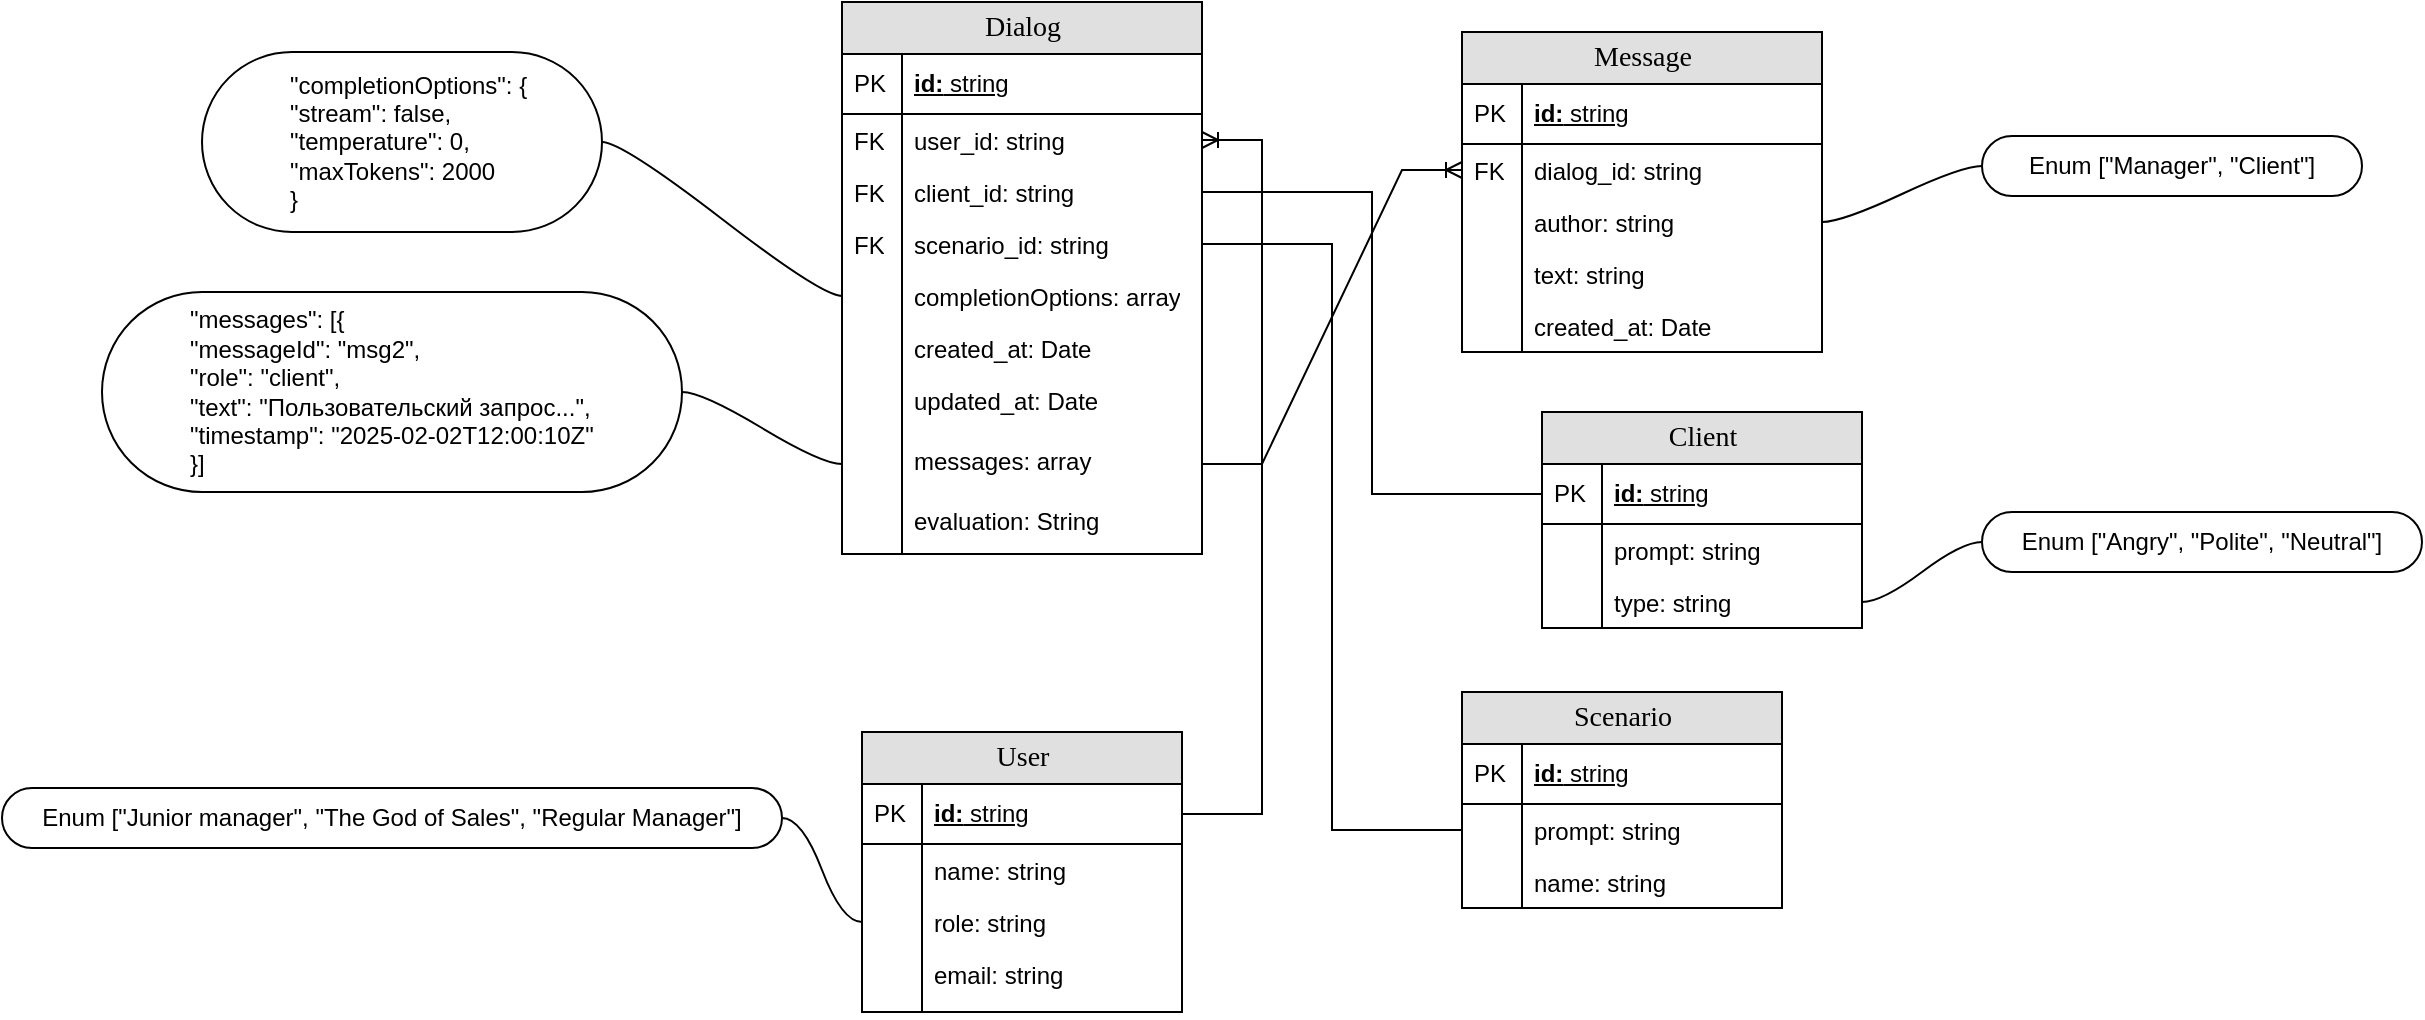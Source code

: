 <mxfile version="26.0.7">
  <diagram name="Page-1" id="e56a1550-8fbb-45ad-956c-1786394a9013">
    <mxGraphModel dx="2534" dy="836" grid="1" gridSize="10" guides="1" tooltips="1" connect="1" arrows="1" fold="1" page="1" pageScale="1" pageWidth="1100" pageHeight="850" background="none" math="0" shadow="0">
      <root>
        <mxCell id="0" />
        <mxCell id="1" parent="0" />
        <mxCell id="2e49270ec7c68f3f-80" value="Dialog" style="swimlane;html=1;fontStyle=0;childLayout=stackLayout;horizontal=1;startSize=26;fillColor=#e0e0e0;horizontalStack=0;resizeParent=1;resizeLast=0;collapsible=1;marginBottom=0;swimlaneFillColor=#ffffff;align=center;rounded=0;shadow=0;comic=0;labelBackgroundColor=none;strokeWidth=1;fontFamily=Verdana;fontSize=14" parent="1" vertex="1">
          <mxGeometry x="30" y="35" width="180" height="276" as="geometry" />
        </mxCell>
        <mxCell id="2e49270ec7c68f3f-81" value="id:&lt;span style=&quot;font-weight: normal;&quot;&gt; string&lt;/span&gt;" style="shape=partialRectangle;top=0;left=0;right=0;bottom=1;html=1;align=left;verticalAlign=middle;fillColor=none;spacingLeft=34;spacingRight=4;whiteSpace=wrap;overflow=hidden;rotatable=0;points=[[0,0.5],[1,0.5]];portConstraint=eastwest;dropTarget=0;fontStyle=5;" parent="2e49270ec7c68f3f-80" vertex="1">
          <mxGeometry y="26" width="180" height="30" as="geometry" />
        </mxCell>
        <mxCell id="2e49270ec7c68f3f-82" value="PK" style="shape=partialRectangle;top=0;left=0;bottom=0;html=1;fillColor=none;align=left;verticalAlign=middle;spacingLeft=4;spacingRight=4;whiteSpace=wrap;overflow=hidden;rotatable=0;points=[];portConstraint=eastwest;part=1;" parent="2e49270ec7c68f3f-81" vertex="1" connectable="0">
          <mxGeometry width="30" height="30" as="geometry" />
        </mxCell>
        <mxCell id="2e49270ec7c68f3f-83" value="user_id: string" style="shape=partialRectangle;top=0;left=0;right=0;bottom=0;html=1;align=left;verticalAlign=top;fillColor=none;spacingLeft=34;spacingRight=4;whiteSpace=wrap;overflow=hidden;rotatable=0;points=[[0,0.5],[1,0.5]];portConstraint=eastwest;dropTarget=0;" parent="2e49270ec7c68f3f-80" vertex="1">
          <mxGeometry y="56" width="180" height="26" as="geometry" />
        </mxCell>
        <mxCell id="2e49270ec7c68f3f-84" value="FK" style="shape=partialRectangle;top=0;left=0;bottom=0;html=1;fillColor=none;align=left;verticalAlign=top;spacingLeft=4;spacingRight=4;whiteSpace=wrap;overflow=hidden;rotatable=0;points=[];portConstraint=eastwest;part=1;" parent="2e49270ec7c68f3f-83" vertex="1" connectable="0">
          <mxGeometry width="30" height="26" as="geometry" />
        </mxCell>
        <mxCell id="2e49270ec7c68f3f-85" value="client_id: string" style="shape=partialRectangle;top=0;left=0;right=0;bottom=0;html=1;align=left;verticalAlign=top;fillColor=none;spacingLeft=34;spacingRight=4;whiteSpace=wrap;overflow=hidden;rotatable=0;points=[[0,0.5],[1,0.5]];portConstraint=eastwest;dropTarget=0;" parent="2e49270ec7c68f3f-80" vertex="1">
          <mxGeometry y="82" width="180" height="26" as="geometry" />
        </mxCell>
        <mxCell id="2e49270ec7c68f3f-86" value="FK" style="shape=partialRectangle;top=0;left=0;bottom=0;html=1;fillColor=none;align=left;verticalAlign=top;spacingLeft=4;spacingRight=4;whiteSpace=wrap;overflow=hidden;rotatable=0;points=[];portConstraint=eastwest;part=1;" parent="2e49270ec7c68f3f-85" vertex="1" connectable="0">
          <mxGeometry width="30" height="26" as="geometry" />
        </mxCell>
        <mxCell id="ewxO8KiPpJNYV9u1um5p-19" value="scenario_id: string" style="shape=partialRectangle;top=0;left=0;right=0;bottom=0;html=1;align=left;verticalAlign=top;fillColor=none;spacingLeft=34;spacingRight=4;whiteSpace=wrap;overflow=hidden;rotatable=0;points=[[0,0.5],[1,0.5]];portConstraint=eastwest;dropTarget=0;" vertex="1" parent="2e49270ec7c68f3f-80">
          <mxGeometry y="108" width="180" height="26" as="geometry" />
        </mxCell>
        <mxCell id="ewxO8KiPpJNYV9u1um5p-20" value="FK" style="shape=partialRectangle;top=0;left=0;bottom=0;html=1;fillColor=none;align=left;verticalAlign=top;spacingLeft=4;spacingRight=4;whiteSpace=wrap;overflow=hidden;rotatable=0;points=[];portConstraint=eastwest;part=1;" vertex="1" connectable="0" parent="ewxO8KiPpJNYV9u1um5p-19">
          <mxGeometry width="30" height="26" as="geometry" />
        </mxCell>
        <mxCell id="2e49270ec7c68f3f-87" value="completionOptions: array" style="shape=partialRectangle;top=0;left=0;right=0;bottom=0;html=1;align=left;verticalAlign=top;fillColor=none;spacingLeft=34;spacingRight=4;whiteSpace=wrap;overflow=hidden;rotatable=0;points=[[0,0.5],[1,0.5]];portConstraint=eastwest;dropTarget=0;" parent="2e49270ec7c68f3f-80" vertex="1">
          <mxGeometry y="134" width="180" height="26" as="geometry" />
        </mxCell>
        <mxCell id="2e49270ec7c68f3f-88" value="" style="shape=partialRectangle;top=0;left=0;bottom=0;html=1;fillColor=none;align=left;verticalAlign=top;spacingLeft=4;spacingRight=4;whiteSpace=wrap;overflow=hidden;rotatable=0;points=[];portConstraint=eastwest;part=1;" parent="2e49270ec7c68f3f-87" vertex="1" connectable="0">
          <mxGeometry width="30" height="26" as="geometry" />
        </mxCell>
        <mxCell id="e215ys3Rsmdvh917_Yf4-1" value="created_at: Date" style="shape=partialRectangle;top=0;left=0;right=0;bottom=0;html=1;align=left;verticalAlign=top;fillColor=none;spacingLeft=34;spacingRight=4;whiteSpace=wrap;overflow=hidden;rotatable=0;points=[[0,0.5],[1,0.5]];portConstraint=eastwest;dropTarget=0;" parent="2e49270ec7c68f3f-80" vertex="1">
          <mxGeometry y="160" width="180" height="26" as="geometry" />
        </mxCell>
        <mxCell id="e215ys3Rsmdvh917_Yf4-2" value="" style="shape=partialRectangle;top=0;left=0;bottom=0;html=1;fillColor=none;align=left;verticalAlign=top;spacingLeft=4;spacingRight=4;whiteSpace=wrap;overflow=hidden;rotatable=0;points=[];portConstraint=eastwest;part=1;" parent="e215ys3Rsmdvh917_Yf4-1" vertex="1" connectable="0">
          <mxGeometry width="30" height="26" as="geometry" />
        </mxCell>
        <mxCell id="e215ys3Rsmdvh917_Yf4-3" value="updated_at: Date" style="shape=partialRectangle;top=0;left=0;right=0;bottom=0;html=1;align=left;verticalAlign=top;fillColor=none;spacingLeft=34;spacingRight=4;whiteSpace=wrap;overflow=hidden;rotatable=0;points=[[0,0.5],[1,0.5]];portConstraint=eastwest;dropTarget=0;" parent="2e49270ec7c68f3f-80" vertex="1">
          <mxGeometry y="186" width="180" height="30" as="geometry" />
        </mxCell>
        <mxCell id="e215ys3Rsmdvh917_Yf4-4" value="" style="shape=partialRectangle;top=0;left=0;bottom=0;html=1;fillColor=none;align=left;verticalAlign=top;spacingLeft=4;spacingRight=4;whiteSpace=wrap;overflow=hidden;rotatable=0;points=[];portConstraint=eastwest;part=1;" parent="e215ys3Rsmdvh917_Yf4-3" vertex="1" connectable="0">
          <mxGeometry width="30" height="30.0" as="geometry" />
        </mxCell>
        <mxCell id="e215ys3Rsmdvh917_Yf4-36" value="messages: array" style="shape=partialRectangle;top=0;left=0;right=0;bottom=0;html=1;align=left;verticalAlign=top;fillColor=none;spacingLeft=34;spacingRight=4;whiteSpace=wrap;overflow=hidden;rotatable=0;points=[[0,0.5],[1,0.5]];portConstraint=eastwest;dropTarget=0;" parent="2e49270ec7c68f3f-80" vertex="1">
          <mxGeometry y="216" width="180" height="30" as="geometry" />
        </mxCell>
        <mxCell id="e215ys3Rsmdvh917_Yf4-37" value="" style="shape=partialRectangle;top=0;left=0;bottom=0;html=1;fillColor=none;align=left;verticalAlign=top;spacingLeft=4;spacingRight=4;whiteSpace=wrap;overflow=hidden;rotatable=0;points=[];portConstraint=eastwest;part=1;" parent="e215ys3Rsmdvh917_Yf4-36" vertex="1" connectable="0">
          <mxGeometry width="30" height="30.0" as="geometry" />
        </mxCell>
        <mxCell id="vyDJ_OZaHiIk2_WvVpll-1" value="evaluation: String" style="shape=partialRectangle;top=0;left=0;right=0;bottom=0;html=1;align=left;verticalAlign=top;fillColor=none;spacingLeft=34;spacingRight=4;whiteSpace=wrap;overflow=hidden;rotatable=0;points=[[0,0.5],[1,0.5]];portConstraint=eastwest;dropTarget=0;" parent="2e49270ec7c68f3f-80" vertex="1">
          <mxGeometry y="246" width="180" height="30" as="geometry" />
        </mxCell>
        <mxCell id="vyDJ_OZaHiIk2_WvVpll-2" value="" style="shape=partialRectangle;top=0;left=0;bottom=0;html=1;fillColor=none;align=left;verticalAlign=top;spacingLeft=4;spacingRight=4;whiteSpace=wrap;overflow=hidden;rotatable=0;points=[];portConstraint=eastwest;part=1;" parent="vyDJ_OZaHiIk2_WvVpll-1" vertex="1" connectable="0">
          <mxGeometry width="30" height="30.0" as="geometry" />
        </mxCell>
        <mxCell id="e215ys3Rsmdvh917_Yf4-5" value="Message" style="swimlane;html=1;fontStyle=0;childLayout=stackLayout;horizontal=1;startSize=26;fillColor=#e0e0e0;horizontalStack=0;resizeParent=1;resizeLast=0;collapsible=1;marginBottom=0;swimlaneFillColor=#ffffff;align=center;rounded=0;shadow=0;comic=0;labelBackgroundColor=none;strokeWidth=1;fontFamily=Verdana;fontSize=14" parent="1" vertex="1">
          <mxGeometry x="340" y="50" width="180" height="160" as="geometry" />
        </mxCell>
        <mxCell id="e215ys3Rsmdvh917_Yf4-6" value="id:&lt;span style=&quot;font-weight: normal;&quot;&gt; string&lt;/span&gt;" style="shape=partialRectangle;top=0;left=0;right=0;bottom=1;html=1;align=left;verticalAlign=middle;fillColor=none;spacingLeft=34;spacingRight=4;whiteSpace=wrap;overflow=hidden;rotatable=0;points=[[0,0.5],[1,0.5]];portConstraint=eastwest;dropTarget=0;fontStyle=5;" parent="e215ys3Rsmdvh917_Yf4-5" vertex="1">
          <mxGeometry y="26" width="180" height="30" as="geometry" />
        </mxCell>
        <mxCell id="e215ys3Rsmdvh917_Yf4-7" value="PK" style="shape=partialRectangle;top=0;left=0;bottom=0;html=1;fillColor=none;align=left;verticalAlign=middle;spacingLeft=4;spacingRight=4;whiteSpace=wrap;overflow=hidden;rotatable=0;points=[];portConstraint=eastwest;part=1;" parent="e215ys3Rsmdvh917_Yf4-6" vertex="1" connectable="0">
          <mxGeometry width="30" height="30" as="geometry" />
        </mxCell>
        <mxCell id="e215ys3Rsmdvh917_Yf4-8" value="dialog_id: string" style="shape=partialRectangle;top=0;left=0;right=0;bottom=0;html=1;align=left;verticalAlign=top;fillColor=none;spacingLeft=34;spacingRight=4;whiteSpace=wrap;overflow=hidden;rotatable=0;points=[[0,0.5],[1,0.5]];portConstraint=eastwest;dropTarget=0;" parent="e215ys3Rsmdvh917_Yf4-5" vertex="1">
          <mxGeometry y="56" width="180" height="26" as="geometry" />
        </mxCell>
        <mxCell id="e215ys3Rsmdvh917_Yf4-9" value="FK" style="shape=partialRectangle;top=0;left=0;bottom=0;html=1;fillColor=none;align=left;verticalAlign=top;spacingLeft=4;spacingRight=4;whiteSpace=wrap;overflow=hidden;rotatable=0;points=[];portConstraint=eastwest;part=1;" parent="e215ys3Rsmdvh917_Yf4-8" vertex="1" connectable="0">
          <mxGeometry width="30" height="26" as="geometry" />
        </mxCell>
        <mxCell id="e215ys3Rsmdvh917_Yf4-10" value="author: string" style="shape=partialRectangle;top=0;left=0;right=0;bottom=0;html=1;align=left;verticalAlign=top;fillColor=none;spacingLeft=34;spacingRight=4;whiteSpace=wrap;overflow=hidden;rotatable=0;points=[[0,0.5],[1,0.5]];portConstraint=eastwest;dropTarget=0;" parent="e215ys3Rsmdvh917_Yf4-5" vertex="1">
          <mxGeometry y="82" width="180" height="26" as="geometry" />
        </mxCell>
        <mxCell id="e215ys3Rsmdvh917_Yf4-11" value="" style="shape=partialRectangle;top=0;left=0;bottom=0;html=1;fillColor=none;align=left;verticalAlign=top;spacingLeft=4;spacingRight=4;whiteSpace=wrap;overflow=hidden;rotatable=0;points=[];portConstraint=eastwest;part=1;" parent="e215ys3Rsmdvh917_Yf4-10" vertex="1" connectable="0">
          <mxGeometry width="30" height="26" as="geometry" />
        </mxCell>
        <mxCell id="e215ys3Rsmdvh917_Yf4-12" value="text: string" style="shape=partialRectangle;top=0;left=0;right=0;bottom=0;html=1;align=left;verticalAlign=top;fillColor=none;spacingLeft=34;spacingRight=4;whiteSpace=wrap;overflow=hidden;rotatable=0;points=[[0,0.5],[1,0.5]];portConstraint=eastwest;dropTarget=0;" parent="e215ys3Rsmdvh917_Yf4-5" vertex="1">
          <mxGeometry y="108" width="180" height="26" as="geometry" />
        </mxCell>
        <mxCell id="e215ys3Rsmdvh917_Yf4-13" value="" style="shape=partialRectangle;top=0;left=0;bottom=0;html=1;fillColor=none;align=left;verticalAlign=top;spacingLeft=4;spacingRight=4;whiteSpace=wrap;overflow=hidden;rotatable=0;points=[];portConstraint=eastwest;part=1;" parent="e215ys3Rsmdvh917_Yf4-12" vertex="1" connectable="0">
          <mxGeometry width="30" height="26" as="geometry" />
        </mxCell>
        <mxCell id="e215ys3Rsmdvh917_Yf4-14" value="created_at: Date" style="shape=partialRectangle;top=0;left=0;right=0;bottom=0;html=1;align=left;verticalAlign=top;fillColor=none;spacingLeft=34;spacingRight=4;whiteSpace=wrap;overflow=hidden;rotatable=0;points=[[0,0.5],[1,0.5]];portConstraint=eastwest;dropTarget=0;" parent="e215ys3Rsmdvh917_Yf4-5" vertex="1">
          <mxGeometry y="134" width="180" height="26" as="geometry" />
        </mxCell>
        <mxCell id="e215ys3Rsmdvh917_Yf4-15" value="" style="shape=partialRectangle;top=0;left=0;bottom=0;html=1;fillColor=none;align=left;verticalAlign=top;spacingLeft=4;spacingRight=4;whiteSpace=wrap;overflow=hidden;rotatable=0;points=[];portConstraint=eastwest;part=1;" parent="e215ys3Rsmdvh917_Yf4-14" vertex="1" connectable="0">
          <mxGeometry width="30" height="26" as="geometry" />
        </mxCell>
        <mxCell id="e215ys3Rsmdvh917_Yf4-18" value="" style="edgeStyle=entityRelationEdgeStyle;fontSize=12;html=1;endArrow=ERoneToMany;rounded=0;" parent="1" source="e215ys3Rsmdvh917_Yf4-36" target="e215ys3Rsmdvh917_Yf4-8" edge="1">
          <mxGeometry width="100" height="100" relative="1" as="geometry">
            <mxPoint x="170" y="240" as="sourcePoint" />
            <mxPoint x="270" y="140" as="targetPoint" />
          </mxGeometry>
        </mxCell>
        <mxCell id="e215ys3Rsmdvh917_Yf4-19" value="User" style="swimlane;html=1;fontStyle=0;childLayout=stackLayout;horizontal=1;startSize=26;fillColor=#e0e0e0;horizontalStack=0;resizeParent=1;resizeLast=0;collapsible=1;marginBottom=0;swimlaneFillColor=#ffffff;align=center;rounded=0;shadow=0;comic=0;labelBackgroundColor=none;strokeWidth=1;fontFamily=Verdana;fontSize=14" parent="1" vertex="1">
          <mxGeometry x="40" y="400" width="160" height="140" as="geometry" />
        </mxCell>
        <mxCell id="e215ys3Rsmdvh917_Yf4-20" value="id:&lt;span style=&quot;font-weight: normal;&quot;&gt; string&lt;/span&gt;" style="shape=partialRectangle;top=0;left=0;right=0;bottom=1;html=1;align=left;verticalAlign=middle;fillColor=none;spacingLeft=34;spacingRight=4;whiteSpace=wrap;overflow=hidden;rotatable=0;points=[[0,0.5],[1,0.5]];portConstraint=eastwest;dropTarget=0;fontStyle=5;" parent="e215ys3Rsmdvh917_Yf4-19" vertex="1">
          <mxGeometry y="26" width="160" height="30" as="geometry" />
        </mxCell>
        <mxCell id="e215ys3Rsmdvh917_Yf4-21" value="PK" style="shape=partialRectangle;top=0;left=0;bottom=0;html=1;fillColor=none;align=left;verticalAlign=middle;spacingLeft=4;spacingRight=4;whiteSpace=wrap;overflow=hidden;rotatable=0;points=[];portConstraint=eastwest;part=1;" parent="e215ys3Rsmdvh917_Yf4-20" vertex="1" connectable="0">
          <mxGeometry width="30" height="30" as="geometry" />
        </mxCell>
        <mxCell id="e215ys3Rsmdvh917_Yf4-22" value="name: string" style="shape=partialRectangle;top=0;left=0;right=0;bottom=0;html=1;align=left;verticalAlign=top;fillColor=none;spacingLeft=34;spacingRight=4;whiteSpace=wrap;overflow=hidden;rotatable=0;points=[[0,0.5],[1,0.5]];portConstraint=eastwest;dropTarget=0;" parent="e215ys3Rsmdvh917_Yf4-19" vertex="1">
          <mxGeometry y="56" width="160" height="26" as="geometry" />
        </mxCell>
        <mxCell id="e215ys3Rsmdvh917_Yf4-23" value="" style="shape=partialRectangle;top=0;left=0;bottom=0;html=1;fillColor=none;align=left;verticalAlign=top;spacingLeft=4;spacingRight=4;whiteSpace=wrap;overflow=hidden;rotatable=0;points=[];portConstraint=eastwest;part=1;" parent="e215ys3Rsmdvh917_Yf4-22" vertex="1" connectable="0">
          <mxGeometry width="30" height="26" as="geometry" />
        </mxCell>
        <mxCell id="e215ys3Rsmdvh917_Yf4-24" value="role: string" style="shape=partialRectangle;top=0;left=0;right=0;bottom=0;html=1;align=left;verticalAlign=top;fillColor=none;spacingLeft=34;spacingRight=4;whiteSpace=wrap;overflow=hidden;rotatable=0;points=[[0,0.5],[1,0.5]];portConstraint=eastwest;dropTarget=0;" parent="e215ys3Rsmdvh917_Yf4-19" vertex="1">
          <mxGeometry y="82" width="160" height="26" as="geometry" />
        </mxCell>
        <mxCell id="e215ys3Rsmdvh917_Yf4-25" value="" style="shape=partialRectangle;top=0;left=0;bottom=0;html=1;fillColor=none;align=left;verticalAlign=top;spacingLeft=4;spacingRight=4;whiteSpace=wrap;overflow=hidden;rotatable=0;points=[];portConstraint=eastwest;part=1;" parent="e215ys3Rsmdvh917_Yf4-24" vertex="1" connectable="0">
          <mxGeometry width="30" height="26" as="geometry" />
        </mxCell>
        <mxCell id="e215ys3Rsmdvh917_Yf4-32" value="email: string" style="shape=partialRectangle;top=0;left=0;right=0;bottom=0;html=1;align=left;verticalAlign=top;fillColor=none;spacingLeft=34;spacingRight=4;whiteSpace=wrap;overflow=hidden;rotatable=0;points=[[0,0.5],[1,0.5]];portConstraint=eastwest;dropTarget=0;" parent="e215ys3Rsmdvh917_Yf4-19" vertex="1">
          <mxGeometry y="108" width="160" height="32" as="geometry" />
        </mxCell>
        <mxCell id="e215ys3Rsmdvh917_Yf4-33" value="" style="shape=partialRectangle;top=0;left=0;bottom=0;html=1;fillColor=none;align=left;verticalAlign=top;spacingLeft=4;spacingRight=4;whiteSpace=wrap;overflow=hidden;rotatable=0;points=[];portConstraint=eastwest;part=1;" parent="e215ys3Rsmdvh917_Yf4-32" vertex="1" connectable="0">
          <mxGeometry width="30" height="32" as="geometry" />
        </mxCell>
        <mxCell id="e215ys3Rsmdvh917_Yf4-31" value="" style="edgeStyle=entityRelationEdgeStyle;fontSize=12;html=1;endArrow=ERoneToMany;rounded=0;" parent="1" source="e215ys3Rsmdvh917_Yf4-20" target="2e49270ec7c68f3f-83" edge="1">
          <mxGeometry width="100" height="100" relative="1" as="geometry">
            <mxPoint x="170" y="360" as="sourcePoint" />
            <mxPoint x="200" y="110" as="targetPoint" />
            <Array as="points">
              <mxPoint x="140" y="380" />
              <mxPoint x="130" y="310" />
              <mxPoint x="80" y="350" />
              <mxPoint x="120" y="350" />
              <mxPoint x="160" y="330" />
              <mxPoint x="280" y="330" />
              <mxPoint x="270" y="420" />
              <mxPoint x="110" y="240" />
              <mxPoint x="210" y="350" />
              <mxPoint x="100" y="330" />
            </Array>
          </mxGeometry>
        </mxCell>
        <mxCell id="e215ys3Rsmdvh917_Yf4-43" value="Enum [&quot;Junior manager&quot;, &quot;&lt;span style=&quot;white-space-collapse: preserve;&quot;&gt;The &lt;/span&gt;&lt;span style=&quot;white-space-collapse: preserve;&quot; data-src-align=&quot;0:3&quot; class=&quot;EzKURWReUAB5oZgtQNkl&quot;&gt;God&lt;/span&gt;&lt;span style=&quot;white-space-collapse: preserve;&quot;&gt; of &lt;/span&gt;&lt;span style=&quot;white-space-collapse: preserve;&quot; data-src-align=&quot;4:6&quot; class=&quot;EzKURWReUAB5oZgtQNkl&quot;&gt;Sales&lt;/span&gt;&quot;, &quot;Regular Manager&lt;span style=&quot;background-color: transparent; color: light-dark(rgb(0, 0, 0), rgb(255, 255, 255));&quot;&gt;&quot;]&lt;/span&gt;" style="whiteSpace=wrap;html=1;rounded=1;arcSize=50;align=center;verticalAlign=middle;strokeWidth=1;autosize=1;spacing=4;treeFolding=1;treeMoving=1;newEdgeStyle={&quot;edgeStyle&quot;:&quot;entityRelationEdgeStyle&quot;,&quot;startArrow&quot;:&quot;none&quot;,&quot;endArrow&quot;:&quot;none&quot;,&quot;segment&quot;:10,&quot;curved&quot;:1,&quot;sourcePerimeterSpacing&quot;:0,&quot;targetPerimeterSpacing&quot;:0};" parent="1" vertex="1">
          <mxGeometry x="-390" y="428" width="390" height="30" as="geometry" />
        </mxCell>
        <mxCell id="e215ys3Rsmdvh917_Yf4-44" value="" style="edgeStyle=entityRelationEdgeStyle;startArrow=none;endArrow=none;segment=10;curved=1;sourcePerimeterSpacing=0;targetPerimeterSpacing=0;rounded=0;" parent="1" source="e215ys3Rsmdvh917_Yf4-24" target="e215ys3Rsmdvh917_Yf4-43" edge="1">
          <mxGeometry relative="1" as="geometry">
            <mxPoint x="-160" y="280" as="sourcePoint" />
          </mxGeometry>
        </mxCell>
        <mxCell id="e215ys3Rsmdvh917_Yf4-45" value="&lt;blockquote style=&quot;margin: 0 0 0 40px; border: none; padding: 0px;&quot;&gt;&lt;span class=&quot;hljs-attr&quot;&gt;&quot;messages&quot;&lt;/span&gt;&lt;span class=&quot;hljs-punctuation&quot;&gt;:&lt;/span&gt; &lt;span class=&quot;hljs-punctuation&quot;&gt;[&lt;span style=&quot;background-color: transparent; color: light-dark(rgb(0, 0, 0), rgb(255, 255, 255));&quot;&gt;{&lt;/span&gt;&lt;/span&gt;&lt;/blockquote&gt;&lt;blockquote style=&quot;margin: 0 0 0 40px; border: none; padding: 0px;&quot;&gt;&lt;span class=&quot;hljs-punctuation&quot;&gt;&lt;span style=&quot;background-color: transparent; color: light-dark(rgb(0, 0, 0), rgb(255, 255, 255));&quot; class=&quot;hljs-attr&quot;&gt;&quot;messageId&quot;&lt;/span&gt;&lt;span style=&quot;background-color: transparent; color: light-dark(rgb(0, 0, 0), rgb(255, 255, 255));&quot; class=&quot;hljs-punctuation&quot;&gt;:&lt;/span&gt;&lt;span style=&quot;background-color: transparent; color: light-dark(rgb(0, 0, 0), rgb(255, 255, 255));&quot;&gt; &lt;/span&gt;&lt;span style=&quot;background-color: transparent; color: light-dark(rgb(0, 0, 0), rgb(255, 255, 255));&quot; class=&quot;hljs-string&quot;&gt;&quot;msg2&quot;&lt;/span&gt;&lt;span style=&quot;background-color: transparent; color: light-dark(rgb(0, 0, 0), rgb(255, 255, 255));&quot; class=&quot;hljs-punctuation&quot;&gt;,&lt;/span&gt;&lt;br&gt;&lt;/span&gt;&lt;span class=&quot;hljs-attr&quot;&gt;&quot;role&quot;&lt;/span&gt;&lt;span class=&quot;hljs-punctuation&quot;&gt;:&lt;/span&gt; &lt;span class=&quot;hljs-string&quot;&gt;&quot;client&quot;&lt;/span&gt;&lt;span class=&quot;hljs-punctuation&quot;&gt;,&lt;br&gt;&lt;/span&gt;&lt;span class=&quot;hljs-attr&quot;&gt;&quot;text&quot;&lt;/span&gt;&lt;span class=&quot;hljs-punctuation&quot;&gt;:&lt;/span&gt; &lt;span class=&quot;hljs-string&quot;&gt;&quot;Пользовательский запрос...&quot;&lt;/span&gt;&lt;span class=&quot;hljs-punctuation&quot;&gt;,&lt;br&gt;&lt;/span&gt;&lt;span class=&quot;hljs-attr&quot;&gt;&quot;timestamp&quot;&lt;/span&gt;&lt;span class=&quot;hljs-punctuation&quot;&gt;:&lt;/span&gt; &lt;span class=&quot;hljs-string&quot;&gt;&quot;2025-02-02T12:00:10Z&quot;&lt;br&gt;&lt;/span&gt;&lt;span class=&quot;hljs-punctuation&quot;&gt;}]&lt;/span&gt;&lt;/blockquote&gt;                            " style="whiteSpace=wrap;html=1;rounded=1;arcSize=50;align=left;verticalAlign=middle;strokeWidth=1;autosize=1;spacing=4;treeFolding=1;treeMoving=1;newEdgeStyle={&quot;edgeStyle&quot;:&quot;entityRelationEdgeStyle&quot;,&quot;startArrow&quot;:&quot;none&quot;,&quot;endArrow&quot;:&quot;none&quot;,&quot;segment&quot;:10,&quot;curved&quot;:1,&quot;sourcePerimeterSpacing&quot;:0,&quot;targetPerimeterSpacing&quot;:0};" parent="1" vertex="1">
          <mxGeometry x="-340" y="180" width="290" height="100" as="geometry" />
        </mxCell>
        <mxCell id="e215ys3Rsmdvh917_Yf4-46" value="" style="edgeStyle=entityRelationEdgeStyle;startArrow=none;endArrow=none;segment=10;curved=1;sourcePerimeterSpacing=0;targetPerimeterSpacing=0;rounded=0;" parent="1" source="e215ys3Rsmdvh917_Yf4-36" target="e215ys3Rsmdvh917_Yf4-45" edge="1">
          <mxGeometry relative="1" as="geometry">
            <mxPoint x="-40" y="210.0" as="sourcePoint" />
            <Array as="points">
              <mxPoint x="60" y="250" />
            </Array>
          </mxGeometry>
        </mxCell>
        <mxCell id="e215ys3Rsmdvh917_Yf4-48" style="edgeStyle=entityRelationEdgeStyle;rounded=0;orthogonalLoop=1;jettySize=auto;html=1;startArrow=none;endArrow=none;segment=10;curved=1;sourcePerimeterSpacing=0;targetPerimeterSpacing=0;" parent="1" source="e215ys3Rsmdvh917_Yf4-47" target="2e49270ec7c68f3f-87" edge="1">
          <mxGeometry relative="1" as="geometry" />
        </mxCell>
        <mxCell id="e215ys3Rsmdvh917_Yf4-47" value="&lt;blockquote style=&quot;margin: 0 0 0 40px; border: none; padding: 0px;&quot;&gt;&lt;span class=&quot;hljs-attr&quot;&gt;&quot;completionOptions&quot;&lt;/span&gt;&lt;span class=&quot;hljs-punctuation&quot;&gt;:&lt;/span&gt; &lt;span class=&quot;hljs-punctuation&quot;&gt;{&lt;br&gt;&lt;/span&gt;&lt;span class=&quot;hljs-attr&quot;&gt;&quot;stream&quot;&lt;/span&gt;&lt;span class=&quot;hljs-punctuation&quot;&gt;:&lt;/span&gt; &lt;span class=&quot;hljs-literal&quot;&gt;false&lt;/span&gt;&lt;span class=&quot;hljs-punctuation&quot;&gt;,&lt;br&gt;&lt;/span&gt;&lt;span class=&quot;hljs-attr&quot;&gt;&quot;temperature&quot;&lt;/span&gt;&lt;span class=&quot;hljs-punctuation&quot;&gt;:&lt;/span&gt; &lt;span class=&quot;hljs-number&quot;&gt;0&lt;/span&gt;&lt;span class=&quot;hljs-punctuation&quot;&gt;,&lt;br&gt;&lt;/span&gt;&lt;span class=&quot;hljs-attr&quot;&gt;&quot;maxTokens&quot;&lt;/span&gt;&lt;span class=&quot;hljs-punctuation&quot;&gt;:&lt;/span&gt; &lt;span class=&quot;hljs-number&quot;&gt;2000&lt;br&gt;&lt;/span&gt;&lt;span class=&quot;hljs-punctuation&quot;&gt;}&lt;/span&gt;&lt;/blockquote&gt;              " style="whiteSpace=wrap;html=1;rounded=1;arcSize=50;align=left;verticalAlign=middle;strokeWidth=1;autosize=1;spacing=4;treeFolding=1;treeMoving=1;newEdgeStyle={&quot;edgeStyle&quot;:&quot;entityRelationEdgeStyle&quot;,&quot;startArrow&quot;:&quot;none&quot;,&quot;endArrow&quot;:&quot;none&quot;,&quot;segment&quot;:10,&quot;curved&quot;:1,&quot;sourcePerimeterSpacing&quot;:0,&quot;targetPerimeterSpacing&quot;:0};" parent="1" vertex="1">
          <mxGeometry x="-290" y="60" width="200" height="90" as="geometry" />
        </mxCell>
        <mxCell id="e215ys3Rsmdvh917_Yf4-50" style="edgeStyle=entityRelationEdgeStyle;rounded=0;orthogonalLoop=1;jettySize=auto;html=1;startArrow=none;endArrow=none;segment=10;curved=1;sourcePerimeterSpacing=0;targetPerimeterSpacing=0;" parent="1" source="e215ys3Rsmdvh917_Yf4-49" target="e215ys3Rsmdvh917_Yf4-10" edge="1">
          <mxGeometry relative="1" as="geometry" />
        </mxCell>
        <mxCell id="e215ys3Rsmdvh917_Yf4-49" value="Enum [&quot;Manager&quot;, &quot;Client&quot;]" style="whiteSpace=wrap;html=1;rounded=1;arcSize=50;align=center;verticalAlign=middle;strokeWidth=1;autosize=1;spacing=4;treeFolding=1;treeMoving=1;newEdgeStyle={&quot;edgeStyle&quot;:&quot;entityRelationEdgeStyle&quot;,&quot;startArrow&quot;:&quot;none&quot;,&quot;endArrow&quot;:&quot;none&quot;,&quot;segment&quot;:10,&quot;curved&quot;:1,&quot;sourcePerimeterSpacing&quot;:0,&quot;targetPerimeterSpacing&quot;:0};" parent="1" vertex="1">
          <mxGeometry x="600" y="102" width="190" height="30" as="geometry" />
        </mxCell>
        <mxCell id="ewxO8KiPpJNYV9u1um5p-2" value="Client" style="swimlane;html=1;fontStyle=0;childLayout=stackLayout;horizontal=1;startSize=26;fillColor=#e0e0e0;horizontalStack=0;resizeParent=1;resizeLast=0;collapsible=1;marginBottom=0;swimlaneFillColor=#ffffff;align=center;rounded=0;shadow=0;comic=0;labelBackgroundColor=none;strokeWidth=1;fontFamily=Verdana;fontSize=14" vertex="1" parent="1">
          <mxGeometry x="380" y="240" width="160" height="108" as="geometry" />
        </mxCell>
        <mxCell id="ewxO8KiPpJNYV9u1um5p-3" value="id:&lt;span style=&quot;font-weight: normal;&quot;&gt; string&lt;/span&gt;" style="shape=partialRectangle;top=0;left=0;right=0;bottom=1;html=1;align=left;verticalAlign=middle;fillColor=none;spacingLeft=34;spacingRight=4;whiteSpace=wrap;overflow=hidden;rotatable=0;points=[[0,0.5],[1,0.5]];portConstraint=eastwest;dropTarget=0;fontStyle=5;" vertex="1" parent="ewxO8KiPpJNYV9u1um5p-2">
          <mxGeometry y="26" width="160" height="30" as="geometry" />
        </mxCell>
        <mxCell id="ewxO8KiPpJNYV9u1um5p-4" value="PK" style="shape=partialRectangle;top=0;left=0;bottom=0;html=1;fillColor=none;align=left;verticalAlign=middle;spacingLeft=4;spacingRight=4;whiteSpace=wrap;overflow=hidden;rotatable=0;points=[];portConstraint=eastwest;part=1;" vertex="1" connectable="0" parent="ewxO8KiPpJNYV9u1um5p-3">
          <mxGeometry width="30" height="30" as="geometry" />
        </mxCell>
        <mxCell id="ewxO8KiPpJNYV9u1um5p-5" value="prompt: string" style="shape=partialRectangle;top=0;left=0;right=0;bottom=0;html=1;align=left;verticalAlign=top;fillColor=none;spacingLeft=34;spacingRight=4;whiteSpace=wrap;overflow=hidden;rotatable=0;points=[[0,0.5],[1,0.5]];portConstraint=eastwest;dropTarget=0;" vertex="1" parent="ewxO8KiPpJNYV9u1um5p-2">
          <mxGeometry y="56" width="160" height="26" as="geometry" />
        </mxCell>
        <mxCell id="ewxO8KiPpJNYV9u1um5p-6" value="" style="shape=partialRectangle;top=0;left=0;bottom=0;html=1;fillColor=none;align=left;verticalAlign=top;spacingLeft=4;spacingRight=4;whiteSpace=wrap;overflow=hidden;rotatable=0;points=[];portConstraint=eastwest;part=1;" vertex="1" connectable="0" parent="ewxO8KiPpJNYV9u1um5p-5">
          <mxGeometry width="30" height="26" as="geometry" />
        </mxCell>
        <mxCell id="ewxO8KiPpJNYV9u1um5p-14" value="type: string" style="shape=partialRectangle;top=0;left=0;right=0;bottom=0;html=1;align=left;verticalAlign=top;fillColor=none;spacingLeft=34;spacingRight=4;whiteSpace=wrap;overflow=hidden;rotatable=0;points=[[0,0.5],[1,0.5]];portConstraint=eastwest;dropTarget=0;" vertex="1" parent="ewxO8KiPpJNYV9u1um5p-2">
          <mxGeometry y="82" width="160" height="26" as="geometry" />
        </mxCell>
        <mxCell id="ewxO8KiPpJNYV9u1um5p-15" value="" style="shape=partialRectangle;top=0;left=0;bottom=0;html=1;fillColor=none;align=left;verticalAlign=top;spacingLeft=4;spacingRight=4;whiteSpace=wrap;overflow=hidden;rotatable=0;points=[];portConstraint=eastwest;part=1;" vertex="1" connectable="0" parent="ewxO8KiPpJNYV9u1um5p-14">
          <mxGeometry width="30" height="26" as="geometry" />
        </mxCell>
        <mxCell id="ewxO8KiPpJNYV9u1um5p-13" style="edgeStyle=orthogonalEdgeStyle;rounded=0;orthogonalLoop=1;jettySize=auto;html=1;endArrow=none;startFill=0;" edge="1" parent="1" source="ewxO8KiPpJNYV9u1um5p-3" target="2e49270ec7c68f3f-85">
          <mxGeometry relative="1" as="geometry" />
        </mxCell>
        <mxCell id="ewxO8KiPpJNYV9u1um5p-17" style="edgeStyle=entityRelationEdgeStyle;rounded=0;orthogonalLoop=1;jettySize=auto;html=1;startArrow=none;endArrow=none;segment=10;curved=1;sourcePerimeterSpacing=0;targetPerimeterSpacing=0;" edge="1" parent="1" source="ewxO8KiPpJNYV9u1um5p-16" target="ewxO8KiPpJNYV9u1um5p-14">
          <mxGeometry relative="1" as="geometry" />
        </mxCell>
        <mxCell id="ewxO8KiPpJNYV9u1um5p-16" value="Enum [&quot;Angry&quot;, &quot;Polite&quot;, &quot;Neutral&quot;]" style="whiteSpace=wrap;html=1;rounded=1;arcSize=50;align=center;verticalAlign=middle;strokeWidth=1;autosize=1;spacing=4;treeFolding=1;treeMoving=1;newEdgeStyle={&quot;edgeStyle&quot;:&quot;entityRelationEdgeStyle&quot;,&quot;startArrow&quot;:&quot;none&quot;,&quot;endArrow&quot;:&quot;none&quot;,&quot;segment&quot;:10,&quot;curved&quot;:1,&quot;sourcePerimeterSpacing&quot;:0,&quot;targetPerimeterSpacing&quot;:0};" vertex="1" parent="1">
          <mxGeometry x="600" y="290" width="220" height="30" as="geometry" />
        </mxCell>
        <mxCell id="ewxO8KiPpJNYV9u1um5p-21" value="Scenario" style="swimlane;html=1;fontStyle=0;childLayout=stackLayout;horizontal=1;startSize=26;fillColor=#e0e0e0;horizontalStack=0;resizeParent=1;resizeLast=0;collapsible=1;marginBottom=0;swimlaneFillColor=#ffffff;align=center;rounded=0;shadow=0;comic=0;labelBackgroundColor=none;strokeWidth=1;fontFamily=Verdana;fontSize=14" vertex="1" parent="1">
          <mxGeometry x="340" y="380" width="160" height="108" as="geometry" />
        </mxCell>
        <mxCell id="ewxO8KiPpJNYV9u1um5p-22" value="id:&lt;span style=&quot;font-weight: normal;&quot;&gt; string&lt;/span&gt;" style="shape=partialRectangle;top=0;left=0;right=0;bottom=1;html=1;align=left;verticalAlign=middle;fillColor=none;spacingLeft=34;spacingRight=4;whiteSpace=wrap;overflow=hidden;rotatable=0;points=[[0,0.5],[1,0.5]];portConstraint=eastwest;dropTarget=0;fontStyle=5;" vertex="1" parent="ewxO8KiPpJNYV9u1um5p-21">
          <mxGeometry y="26" width="160" height="30" as="geometry" />
        </mxCell>
        <mxCell id="ewxO8KiPpJNYV9u1um5p-23" value="PK" style="shape=partialRectangle;top=0;left=0;bottom=0;html=1;fillColor=none;align=left;verticalAlign=middle;spacingLeft=4;spacingRight=4;whiteSpace=wrap;overflow=hidden;rotatable=0;points=[];portConstraint=eastwest;part=1;" vertex="1" connectable="0" parent="ewxO8KiPpJNYV9u1um5p-22">
          <mxGeometry width="30" height="30" as="geometry" />
        </mxCell>
        <mxCell id="ewxO8KiPpJNYV9u1um5p-24" value="prompt: string" style="shape=partialRectangle;top=0;left=0;right=0;bottom=0;html=1;align=left;verticalAlign=top;fillColor=none;spacingLeft=34;spacingRight=4;whiteSpace=wrap;overflow=hidden;rotatable=0;points=[[0,0.5],[1,0.5]];portConstraint=eastwest;dropTarget=0;" vertex="1" parent="ewxO8KiPpJNYV9u1um5p-21">
          <mxGeometry y="56" width="160" height="26" as="geometry" />
        </mxCell>
        <mxCell id="ewxO8KiPpJNYV9u1um5p-25" value="" style="shape=partialRectangle;top=0;left=0;bottom=0;html=1;fillColor=none;align=left;verticalAlign=top;spacingLeft=4;spacingRight=4;whiteSpace=wrap;overflow=hidden;rotatable=0;points=[];portConstraint=eastwest;part=1;" vertex="1" connectable="0" parent="ewxO8KiPpJNYV9u1um5p-24">
          <mxGeometry width="30" height="26" as="geometry" />
        </mxCell>
        <mxCell id="ewxO8KiPpJNYV9u1um5p-29" value="name: string" style="shape=partialRectangle;top=0;left=0;right=0;bottom=0;html=1;align=left;verticalAlign=top;fillColor=none;spacingLeft=34;spacingRight=4;whiteSpace=wrap;overflow=hidden;rotatable=0;points=[[0,0.5],[1,0.5]];portConstraint=eastwest;dropTarget=0;" vertex="1" parent="ewxO8KiPpJNYV9u1um5p-21">
          <mxGeometry y="82" width="160" height="26" as="geometry" />
        </mxCell>
        <mxCell id="ewxO8KiPpJNYV9u1um5p-30" value="" style="shape=partialRectangle;top=0;left=0;bottom=0;html=1;fillColor=none;align=left;verticalAlign=top;spacingLeft=4;spacingRight=4;whiteSpace=wrap;overflow=hidden;rotatable=0;points=[];portConstraint=eastwest;part=1;" vertex="1" connectable="0" parent="ewxO8KiPpJNYV9u1um5p-29">
          <mxGeometry width="30" height="26" as="geometry" />
        </mxCell>
        <mxCell id="ewxO8KiPpJNYV9u1um5p-28" style="edgeStyle=orthogonalEdgeStyle;rounded=0;orthogonalLoop=1;jettySize=auto;html=1;startArrow=none;startFill=0;endArrow=none;" edge="1" parent="1" source="ewxO8KiPpJNYV9u1um5p-24" target="ewxO8KiPpJNYV9u1um5p-19">
          <mxGeometry relative="1" as="geometry" />
        </mxCell>
      </root>
    </mxGraphModel>
  </diagram>
</mxfile>
